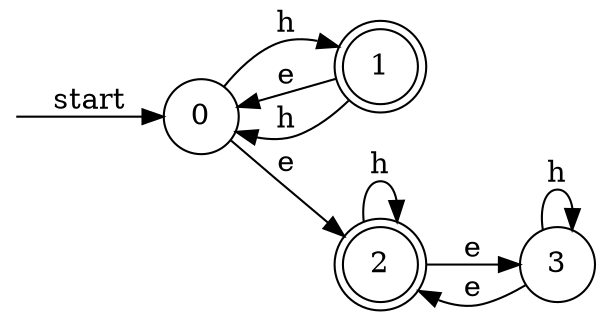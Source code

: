 digraph dfa {
    rankdir = LR;
    node [shape = circle];
    __start [style = invis, shape = point];
    __start -> "0" [ label = "start" ];
    node [shape = doublecircle]; "1" "2"
    node [shape = circle];
    "2" -> "3" [ label = "e" ];
    "2" -> "2" [ label = "h" ];
    "0" -> "2" [ label = "e" ];
    "0" -> "1" [ label = "h" ];
    "1" -> "0" [ label = "e" ];
    "1" -> "0" [ label = "h" ];
    "3" -> "2" [ label = "e" ];
    "3" -> "3" [ label = "h" ];
}
